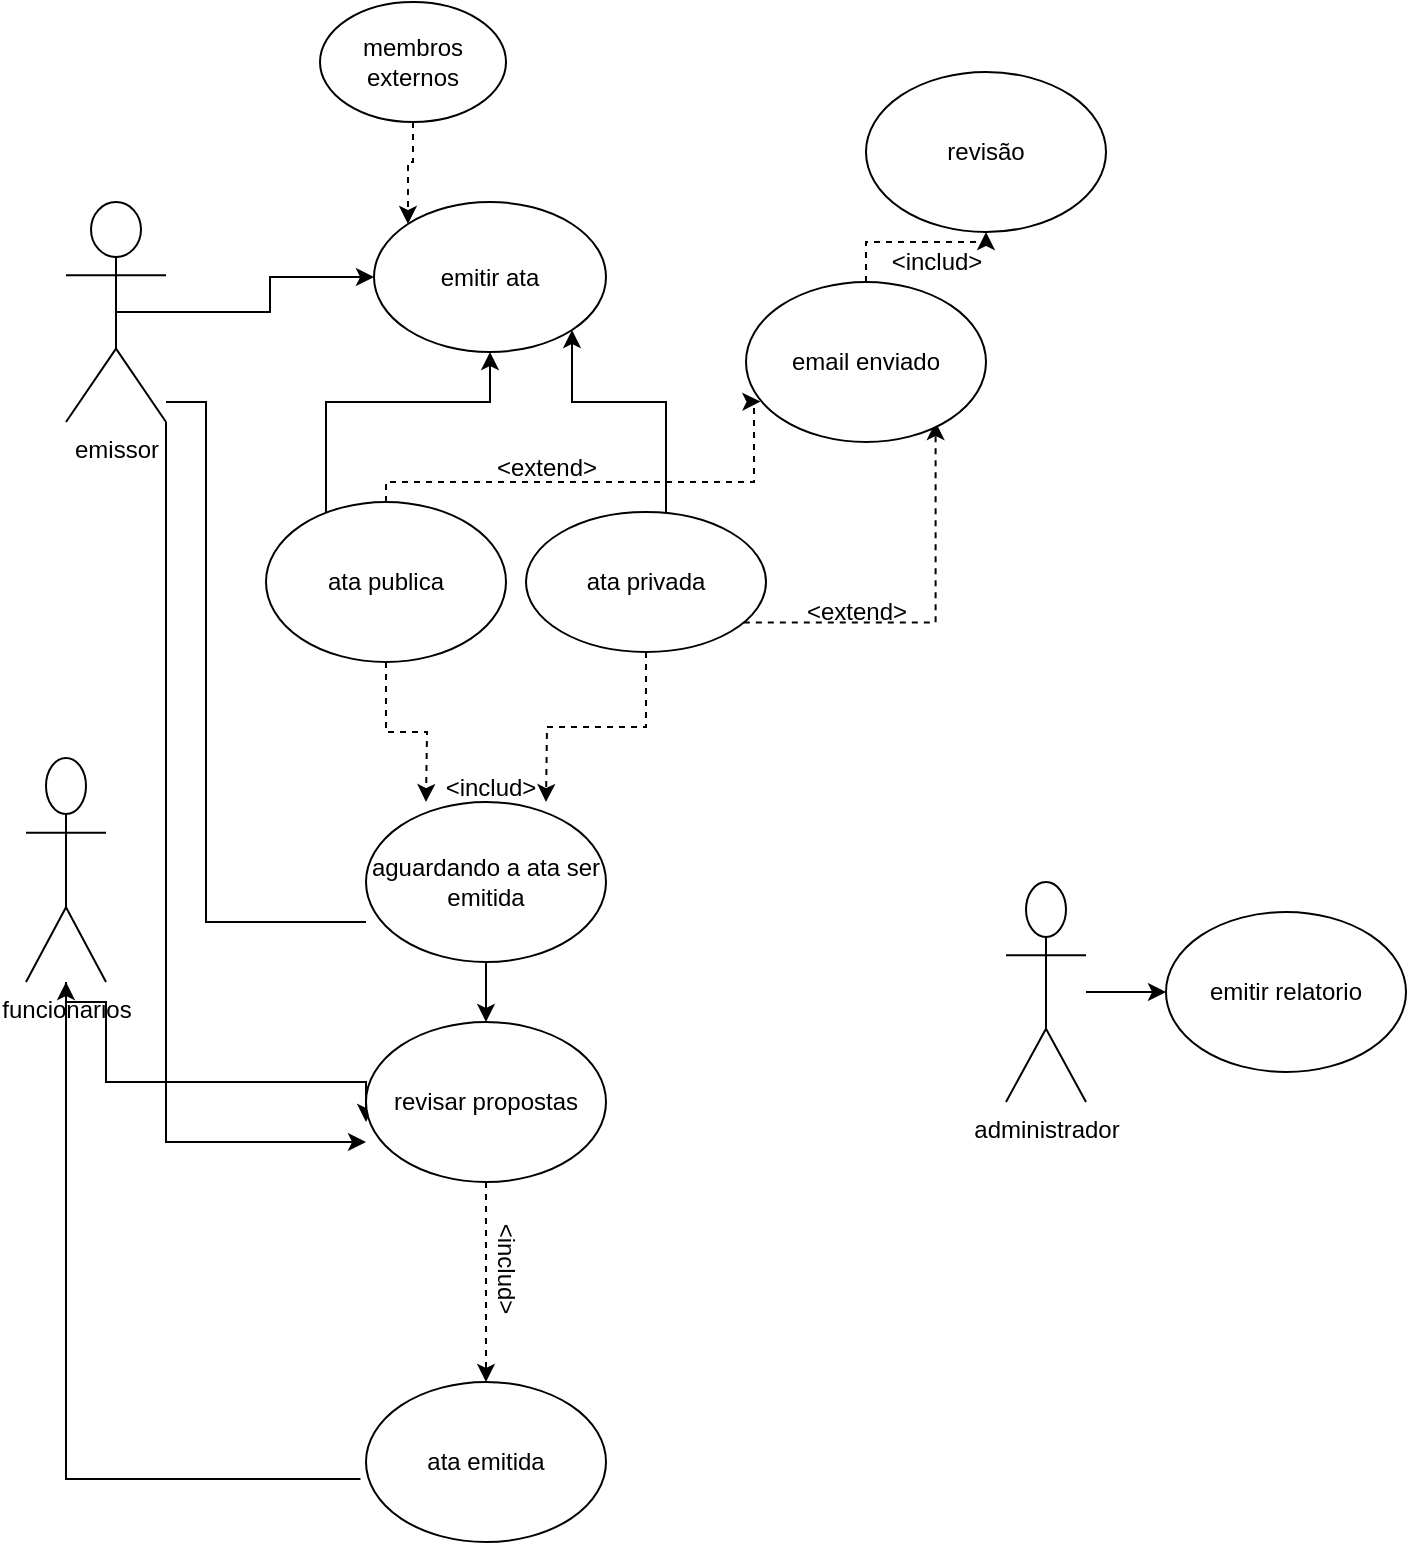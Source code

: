 <mxfile version="21.7.5" type="google">
  <diagram name="Página-1" id="zb7hxWhoZrjHBFJdHMHG">
    <mxGraphModel grid="1" page="1" gridSize="10" guides="1" tooltips="1" connect="1" arrows="1" fold="1" pageScale="1" pageWidth="827" pageHeight="1169" math="0" shadow="0">
      <root>
        <mxCell id="0" />
        <mxCell id="1" parent="0" />
        <mxCell id="rplrZPUwJUEzQRtf83Z_-1" style="edgeStyle=orthogonalEdgeStyle;rounded=0;orthogonalLoop=1;jettySize=auto;html=1;exitX=0.5;exitY=0.5;exitDx=0;exitDy=0;exitPerimeter=0;entryX=0;entryY=0.5;entryDx=0;entryDy=0;" edge="1" parent="1" source="2hfOgBQhIUo8JLlHWB7j-1" target="2hfOgBQhIUo8JLlHWB7j-2">
          <mxGeometry relative="1" as="geometry" />
        </mxCell>
        <mxCell id="NKapOyxIeOymNC-dw__a-17" style="edgeStyle=orthogonalEdgeStyle;rounded=0;orthogonalLoop=1;jettySize=auto;html=1;entryX=0;entryY=0.75;entryDx=0;entryDy=0;entryPerimeter=0;endArrow=none;endFill=0;" edge="1" parent="1" source="2hfOgBQhIUo8JLlHWB7j-1" target="NKapOyxIeOymNC-dw__a-6">
          <mxGeometry relative="1" as="geometry">
            <Array as="points">
              <mxPoint x="210" y="200" />
              <mxPoint x="210" y="460" />
            </Array>
          </mxGeometry>
        </mxCell>
        <mxCell id="NKapOyxIeOymNC-dw__a-29" style="edgeStyle=orthogonalEdgeStyle;rounded=0;orthogonalLoop=1;jettySize=auto;html=1;entryX=0;entryY=0.75;entryDx=0;entryDy=0;entryPerimeter=0;" edge="1" parent="1" source="2hfOgBQhIUo8JLlHWB7j-1" target="NKapOyxIeOymNC-dw__a-26">
          <mxGeometry relative="1" as="geometry">
            <Array as="points">
              <mxPoint x="190" y="570" />
            </Array>
          </mxGeometry>
        </mxCell>
        <mxCell id="2hfOgBQhIUo8JLlHWB7j-1" value="emissor" style="shape=umlActor;verticalLabelPosition=bottom;verticalAlign=top;html=1;outlineConnect=0;" vertex="1" parent="1">
          <mxGeometry x="140" y="100" width="50" height="110" as="geometry" />
        </mxCell>
        <mxCell id="2hfOgBQhIUo8JLlHWB7j-2" value="emitir ata&lt;br&gt;" style="ellipse;whiteSpace=wrap;html=1;" vertex="1" parent="1">
          <mxGeometry x="294" y="100" width="116" height="75" as="geometry" />
        </mxCell>
        <mxCell id="NKapOyxIeOymNC-dw__a-2" style="edgeStyle=orthogonalEdgeStyle;rounded=0;orthogonalLoop=1;jettySize=auto;html=1;entryX=1;entryY=1;entryDx=0;entryDy=0;" edge="1" parent="1" source="rplrZPUwJUEzQRtf83Z_-4" target="2hfOgBQhIUo8JLlHWB7j-2">
          <mxGeometry relative="1" as="geometry">
            <Array as="points">
              <mxPoint x="440" y="200" />
              <mxPoint x="393" y="200" />
            </Array>
          </mxGeometry>
        </mxCell>
        <mxCell id="NKapOyxIeOymNC-dw__a-4" style="edgeStyle=orthogonalEdgeStyle;rounded=0;orthogonalLoop=1;jettySize=auto;html=1;dashed=1;" edge="1" parent="1" source="rplrZPUwJUEzQRtf83Z_-4">
          <mxGeometry relative="1" as="geometry">
            <mxPoint x="380" y="400" as="targetPoint" />
          </mxGeometry>
        </mxCell>
        <mxCell id="NKapOyxIeOymNC-dw__a-11" style="edgeStyle=orthogonalEdgeStyle;rounded=0;orthogonalLoop=1;jettySize=auto;html=1;entryX=0.79;entryY=0.997;entryDx=0;entryDy=0;entryPerimeter=0;dashed=1;" edge="1" parent="1">
          <mxGeometry relative="1" as="geometry">
            <mxPoint x="460.905" y="310.24" as="sourcePoint" />
            <mxPoint x="574.8" y="210" as="targetPoint" />
            <Array as="points">
              <mxPoint x="575" y="310.24" />
            </Array>
          </mxGeometry>
        </mxCell>
        <mxCell id="rplrZPUwJUEzQRtf83Z_-4" value="ata privada" style="ellipse;whiteSpace=wrap;html=1;" vertex="1" parent="1">
          <mxGeometry x="370" y="255" width="120" height="70" as="geometry" />
        </mxCell>
        <mxCell id="NKapOyxIeOymNC-dw__a-1" style="edgeStyle=orthogonalEdgeStyle;rounded=0;orthogonalLoop=1;jettySize=auto;html=1;" edge="1" parent="1" source="rplrZPUwJUEzQRtf83Z_-5" target="2hfOgBQhIUo8JLlHWB7j-2">
          <mxGeometry relative="1" as="geometry">
            <Array as="points">
              <mxPoint x="270" y="200" />
              <mxPoint x="352" y="200" />
            </Array>
          </mxGeometry>
        </mxCell>
        <mxCell id="NKapOyxIeOymNC-dw__a-3" style="edgeStyle=orthogonalEdgeStyle;rounded=0;orthogonalLoop=1;jettySize=auto;html=1;dashed=1;" edge="1" parent="1" source="rplrZPUwJUEzQRtf83Z_-5">
          <mxGeometry relative="1" as="geometry">
            <mxPoint x="320" y="400" as="targetPoint" />
          </mxGeometry>
        </mxCell>
        <mxCell id="NKapOyxIeOymNC-dw__a-12" style="edgeStyle=orthogonalEdgeStyle;rounded=0;orthogonalLoop=1;jettySize=auto;html=1;entryX=0.06;entryY=0.747;entryDx=0;entryDy=0;entryPerimeter=0;dashed=1;" edge="1" parent="1" source="rplrZPUwJUEzQRtf83Z_-5" target="NKapOyxIeOymNC-dw__a-7">
          <mxGeometry relative="1" as="geometry">
            <mxPoint x="484" y="210" as="targetPoint" />
            <Array as="points">
              <mxPoint x="300" y="240" />
              <mxPoint x="484" y="240" />
              <mxPoint x="484" y="200" />
            </Array>
          </mxGeometry>
        </mxCell>
        <mxCell id="rplrZPUwJUEzQRtf83Z_-5" value="ata publica" style="ellipse;whiteSpace=wrap;html=1;" vertex="1" parent="1">
          <mxGeometry x="240" y="250" width="120" height="80" as="geometry" />
        </mxCell>
        <mxCell id="NKapOyxIeOymNC-dw__a-5" value="&amp;lt;includ&amp;gt;" style="text;html=1;align=center;verticalAlign=middle;resizable=0;points=[];autosize=1;strokeColor=none;fillColor=none;" vertex="1" parent="1">
          <mxGeometry x="317" y="378" width="70" height="30" as="geometry" />
        </mxCell>
        <mxCell id="NKapOyxIeOymNC-dw__a-25" style="edgeStyle=orthogonalEdgeStyle;rounded=0;orthogonalLoop=1;jettySize=auto;html=1;" edge="1" parent="1" source="NKapOyxIeOymNC-dw__a-6" target="NKapOyxIeOymNC-dw__a-26">
          <mxGeometry relative="1" as="geometry">
            <mxPoint x="350" y="550" as="targetPoint" />
          </mxGeometry>
        </mxCell>
        <mxCell id="NKapOyxIeOymNC-dw__a-6" value="aguardando a ata ser emitida" style="ellipse;whiteSpace=wrap;html=1;" vertex="1" parent="1">
          <mxGeometry x="290" y="400" width="120" height="80" as="geometry" />
        </mxCell>
        <mxCell id="NKapOyxIeOymNC-dw__a-9" style="edgeStyle=orthogonalEdgeStyle;rounded=0;orthogonalLoop=1;jettySize=auto;html=1;dashed=1;" edge="1" parent="1" source="NKapOyxIeOymNC-dw__a-7" target="NKapOyxIeOymNC-dw__a-8">
          <mxGeometry relative="1" as="geometry" />
        </mxCell>
        <mxCell id="NKapOyxIeOymNC-dw__a-7" value="email enviado" style="ellipse;whiteSpace=wrap;html=1;" vertex="1" parent="1">
          <mxGeometry x="480" y="140" width="120" height="80" as="geometry" />
        </mxCell>
        <mxCell id="NKapOyxIeOymNC-dw__a-8" value="revisão" style="ellipse;whiteSpace=wrap;html=1;" vertex="1" parent="1">
          <mxGeometry x="540" y="35" width="120" height="80" as="geometry" />
        </mxCell>
        <mxCell id="NKapOyxIeOymNC-dw__a-13" value="&amp;lt;includ&amp;gt;" style="text;html=1;align=center;verticalAlign=middle;resizable=0;points=[];autosize=1;strokeColor=none;fillColor=none;" vertex="1" parent="1">
          <mxGeometry x="540" y="115" width="70" height="30" as="geometry" />
        </mxCell>
        <mxCell id="NKapOyxIeOymNC-dw__a-14" value="&amp;lt;extend&amp;gt;" style="text;html=1;align=center;verticalAlign=middle;resizable=0;points=[];autosize=1;strokeColor=none;fillColor=none;" vertex="1" parent="1">
          <mxGeometry x="345" y="218" width="70" height="30" as="geometry" />
        </mxCell>
        <mxCell id="NKapOyxIeOymNC-dw__a-15" value="&amp;lt;extend&amp;gt;" style="text;html=1;align=center;verticalAlign=middle;resizable=0;points=[];autosize=1;strokeColor=none;fillColor=none;" vertex="1" parent="1">
          <mxGeometry x="500" y="290" width="70" height="30" as="geometry" />
        </mxCell>
        <mxCell id="NKapOyxIeOymNC-dw__a-30" style="edgeStyle=orthogonalEdgeStyle;rounded=0;orthogonalLoop=1;jettySize=auto;html=1;entryX=0;entryY=0.625;entryDx=0;entryDy=0;entryPerimeter=0;" edge="1" parent="1" source="NKapOyxIeOymNC-dw__a-16" target="NKapOyxIeOymNC-dw__a-26">
          <mxGeometry relative="1" as="geometry">
            <Array as="points">
              <mxPoint x="140" y="500" />
              <mxPoint x="160" y="500" />
              <mxPoint x="160" y="540" />
              <mxPoint x="290" y="540" />
            </Array>
          </mxGeometry>
        </mxCell>
        <mxCell id="NKapOyxIeOymNC-dw__a-31" style="edgeStyle=orthogonalEdgeStyle;rounded=0;orthogonalLoop=1;jettySize=auto;html=1;entryX=-0.023;entryY=0.606;entryDx=0;entryDy=0;entryPerimeter=0;endArrow=none;endFill=0;startArrow=classic;startFill=1;" edge="1" parent="1" source="NKapOyxIeOymNC-dw__a-16" target="NKapOyxIeOymNC-dw__a-28">
          <mxGeometry relative="1" as="geometry">
            <Array as="points">
              <mxPoint x="140" y="739" />
            </Array>
          </mxGeometry>
        </mxCell>
        <mxCell id="NKapOyxIeOymNC-dw__a-16" value="funcionarios" style="shape=umlActor;verticalLabelPosition=bottom;verticalAlign=top;html=1;outlineConnect=0;" vertex="1" parent="1">
          <mxGeometry x="120" y="378" width="40" height="112" as="geometry" />
        </mxCell>
        <mxCell id="NKapOyxIeOymNC-dw__a-32" style="edgeStyle=orthogonalEdgeStyle;rounded=0;orthogonalLoop=1;jettySize=auto;html=1;" edge="1" parent="1" source="NKapOyxIeOymNC-dw__a-20" target="NKapOyxIeOymNC-dw__a-33">
          <mxGeometry relative="1" as="geometry">
            <mxPoint x="720" y="550" as="targetPoint" />
          </mxGeometry>
        </mxCell>
        <mxCell id="NKapOyxIeOymNC-dw__a-20" value="administrador" style="shape=umlActor;verticalLabelPosition=bottom;verticalAlign=top;html=1;outlineConnect=0;" vertex="1" parent="1">
          <mxGeometry x="610" y="440" width="40" height="110" as="geometry" />
        </mxCell>
        <mxCell id="NKapOyxIeOymNC-dw__a-24" style="edgeStyle=orthogonalEdgeStyle;rounded=0;orthogonalLoop=1;jettySize=auto;html=1;entryX=0;entryY=0;entryDx=0;entryDy=0;dashed=1;" edge="1" parent="1" source="NKapOyxIeOymNC-dw__a-23" target="2hfOgBQhIUo8JLlHWB7j-2">
          <mxGeometry relative="1" as="geometry" />
        </mxCell>
        <mxCell id="NKapOyxIeOymNC-dw__a-23" value="membros externos" style="ellipse;whiteSpace=wrap;html=1;" vertex="1" parent="1">
          <mxGeometry x="267" width="93" height="60" as="geometry" />
        </mxCell>
        <mxCell id="NKapOyxIeOymNC-dw__a-27" style="edgeStyle=orthogonalEdgeStyle;rounded=0;orthogonalLoop=1;jettySize=auto;html=1;dashed=1;" edge="1" parent="1" source="NKapOyxIeOymNC-dw__a-26" target="NKapOyxIeOymNC-dw__a-28">
          <mxGeometry relative="1" as="geometry">
            <mxPoint x="350" y="650" as="targetPoint" />
          </mxGeometry>
        </mxCell>
        <mxCell id="NKapOyxIeOymNC-dw__a-26" value="revisar propostas" style="ellipse;whiteSpace=wrap;html=1;" vertex="1" parent="1">
          <mxGeometry x="290" y="510" width="120" height="80" as="geometry" />
        </mxCell>
        <mxCell id="NKapOyxIeOymNC-dw__a-28" value="ata emitida" style="ellipse;whiteSpace=wrap;html=1;" vertex="1" parent="1">
          <mxGeometry x="290" y="690" width="120" height="80" as="geometry" />
        </mxCell>
        <mxCell id="NKapOyxIeOymNC-dw__a-33" value="emitir relatorio" style="ellipse;whiteSpace=wrap;html=1;" vertex="1" parent="1">
          <mxGeometry x="690" y="455" width="120" height="80" as="geometry" />
        </mxCell>
        <mxCell id="NKapOyxIeOymNC-dw__a-34" value="&amp;lt;includ&amp;gt;" style="text;html=1;align=center;verticalAlign=middle;resizable=0;points=[];autosize=1;strokeColor=none;fillColor=none;rotation=90;" vertex="1" parent="1">
          <mxGeometry x="325" y="618" width="70" height="30" as="geometry" />
        </mxCell>
      </root>
    </mxGraphModel>
  </diagram>
</mxfile>
